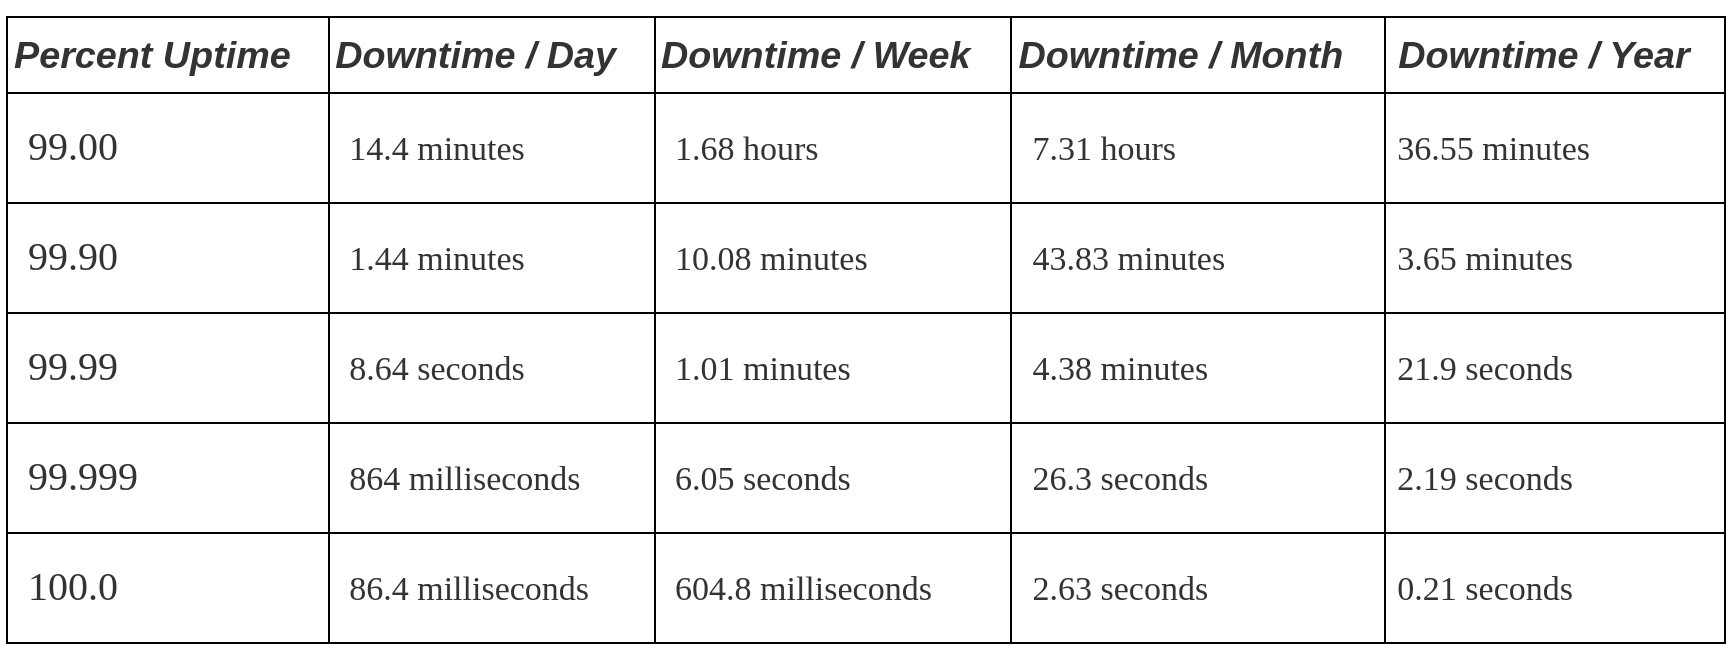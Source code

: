 <mxfile version="13.1.14" type="github">
  <diagram name="Page-1" id="bd83a815-5ea8-2e97-e5ec-87c9f400f2fa">
    <mxGraphModel dx="946" dy="614" grid="1" gridSize="10" guides="1" tooltips="1" connect="1" arrows="1" fold="1" page="1" pageScale="1.5" pageWidth="1169" pageHeight="826" background="#ffffff" math="0" shadow="0" extFonts="https://fonts.google.com/specimen/Martel+Sans^https://fonts.googleapis.com/css?family=https%3A%2F%2Ffonts.google.com%2Fspecimen%2FMartel%2BSans|Martel+Sans^https://fonts.googleapis.com/css?family=Martel%2BSans|Martel Sans^https://fonts.googleapis.com/css?family=Martel+Sans">
      <root>
        <mxCell id="0" style=";html=1;" />
        <mxCell id="1" style=";html=1;" parent="0" />
        <mxCell id="Qp-HphKMrTElHFIgSeHp-2" value="&lt;table border=&quot;1&quot; style=&quot;box-sizing: border-box ; border-collapse: collapse ; border-spacing: 0px ; font-size: 17px ; padding: 0px ; width: 860px ; margin: 0px auto 0.5em ; overflow: scroll ; display: table ; border: 1px solid rgb(0 , 0 , 0) ; max-width: 100% ; font-style: normal ; font-weight: 400 ; font-stretch: inherit ; line-height: 1.65em ; outline: 0px ; vertical-align: baseline ; color: rgb(51 , 51 , 51) ; letter-spacing: normal ; text-indent: 0px ; text-transform: none ; word-spacing: 0px ; background-color: rgb(255 , 255 , 255)&quot;&gt;&lt;thead style=&quot;box-sizing: border-box ; font-family: inherit ; font-style: inherit ; font-variant: inherit ; font-weight: bold ; font-stretch: inherit ; font-size: inherit ; line-height: inherit ; margin: 0px ; outline: 0px ; padding: 0px ; vertical-align: baseline ; display: table-header-group&quot;&gt;&lt;tr style=&quot;box-sizing: border-box ; font: inherit ; margin: 0px ; outline: 0px ; padding: 0px ; vertical-align: baseline ; display: table-row&quot;&gt;&lt;td style=&quot;box-sizing: border-box ; margin: 0px ; padding: 3px ; font-variant: inherit ; font-weight: inherit ; font-stretch: inherit ; font-size: 18.88px ; line-height: 1.65em ; outline: 0px ; vertical-align: text-top ; display: table-cell ; text-indent: 0px ; text-align: left&quot;&gt;&lt;span class=&quot;left&quot; style=&quot;font-variant: inherit ; font-weight: inherit ; font-stretch: inherit ; font-size: inherit ; line-height: inherit ; box-sizing: border-box ; margin: 0px ; outline: 0px ; padding: 0px ; vertical-align: baseline ; text-align: left&quot;&gt;&lt;i&gt;&lt;font face=&quot;Helvetica&quot;&gt;Percent Uptime&lt;/font&gt;&lt;/i&gt;&lt;/span&gt;&lt;/td&gt;&lt;td style=&quot;box-sizing: border-box ; margin: 0px ; padding: 3px ; font-variant: inherit ; font-weight: inherit ; font-stretch: inherit ; font-size: 18.88px ; line-height: 1.65em ; outline: 0px ; vertical-align: text-top ; display: table-cell ; text-indent: 0px ; text-align: left&quot;&gt;&lt;span class=&quot;left&quot; style=&quot;box-sizing: border-box ; font-variant: inherit ; font-weight: inherit ; font-stretch: inherit ; font-size: inherit ; line-height: inherit ; margin: 0px ; outline: 0px ; padding: 0px ; vertical-align: baseline ; text-align: left&quot;&gt;&lt;i&gt;&lt;font face=&quot;Helvetica&quot;&gt;Downtime / Day&lt;/font&gt;&lt;/i&gt;&lt;/span&gt;&lt;/td&gt;&lt;td style=&quot;box-sizing: border-box ; margin: 0px ; padding: 3px ; font-variant: inherit ; font-weight: inherit ; font-stretch: inherit ; font-size: 18.88px ; line-height: 1.65em ; outline: 0px ; vertical-align: text-top ; display: table-cell ; text-indent: 0px ; text-align: left&quot;&gt;&lt;span class=&quot;left&quot; style=&quot;box-sizing: border-box ; font-variant: inherit ; font-weight: inherit ; font-stretch: inherit ; font-size: inherit ; line-height: inherit ; margin: 0px ; outline: 0px ; padding: 0px ; vertical-align: baseline ; text-align: left&quot;&gt;&lt;i&gt;&lt;font face=&quot;Helvetica&quot;&gt;Downtime / Week&lt;/font&gt;&lt;/i&gt;&lt;/span&gt;&lt;/td&gt;&lt;td style=&quot;box-sizing: border-box ; margin: 0px ; padding: 3px ; font-variant: inherit ; font-weight: inherit ; font-stretch: inherit ; font-size: 18.88px ; line-height: 1.65em ; outline: 0px ; vertical-align: text-top ; display: table-cell ; text-indent: 0px ; text-align: left&quot;&gt;&lt;span class=&quot;left&quot; style=&quot;font-variant: inherit ; font-weight: inherit ; font-stretch: inherit ; font-size: inherit ; line-height: inherit ; box-sizing: border-box ; margin: 0px ; outline: 0px ; padding: 0px ; vertical-align: baseline ; text-align: left&quot;&gt;&lt;i&gt;&lt;font face=&quot;Helvetica&quot;&gt;Downtime / Month&lt;/font&gt;&lt;/i&gt;&lt;/span&gt;&lt;/td&gt;&lt;th style=&quot;border-collapse: collapse&quot;&gt;&lt;i&gt;&lt;font face=&quot;Helvetica&quot;&gt;&amp;nbsp;&lt;font style=&quot;font-size: 18.88px&quot;&gt;Downtime / Year&lt;/font&gt;&lt;/font&gt;&lt;/i&gt;&lt;/th&gt;&lt;/tr&gt;&lt;/thead&gt;&lt;tbody style=&quot;box-sizing: border-box ; max-width: 100% ; overflow: scroll ; font-size: 20px&quot;&gt;&lt;tr style=&quot;box-sizing: border-box ; font-style: inherit ; font-variant: inherit ; font-weight: inherit ; font-stretch: inherit ; font-size: inherit ; line-height: inherit ; margin: 0px ; outline: 0px ; padding: 0px ; vertical-align: baseline ; display: table-row&quot;&gt;&lt;td style=&quot;box-sizing: border-box ; margin: 0px ; padding: 10px ; font-style: inherit ; font-variant: inherit ; font-stretch: inherit ; line-height: 1.65em ; outline: 0px ; vertical-align: text-top ; display: table-cell ; text-indent: 0px&quot;&gt;&lt;span class=&quot;left&quot; style=&quot;font-style: inherit ; font-variant: inherit ; font-stretch: inherit ; font-size: inherit ; line-height: inherit ; box-sizing: border-box ; margin: 0px ; outline: 0px ; padding: 0px ; vertical-align: baseline&quot;&gt;&lt;font face=&quot;Martel Sans&quot; style=&quot;font-size: 20px&quot;&gt;99.00&lt;/font&gt;&lt;/span&gt;&lt;/td&gt;&lt;td style=&quot;box-sizing: border-box ; margin: 0px ; padding: 10px ; font-style: inherit ; font-variant: inherit ; font-weight: inherit ; font-stretch: inherit ; line-height: 1.65em ; outline: 0px ; vertical-align: text-top ; display: table-cell ; text-indent: 0px&quot;&gt;&lt;span class=&quot;left&quot; style=&quot;box-sizing: border-box ; font-style: inherit ; font-variant: inherit ; font-weight: inherit ; font-stretch: inherit ; font-size: inherit ; line-height: inherit ; margin: 0px ; outline: 0px ; padding: 0px ; vertical-align: baseline&quot;&gt;&lt;font face=&quot;Martel Sans&quot; style=&quot;font-size: 17px&quot;&gt;14.4 minutes&lt;/font&gt;&lt;/span&gt;&lt;/td&gt;&lt;td style=&quot;box-sizing: border-box ; margin: 0px ; padding: 10px ; font-style: inherit ; font-variant: inherit ; font-weight: inherit ; font-stretch: inherit ; line-height: 1.65em ; outline: 0px ; vertical-align: text-top ; display: table-cell ; text-indent: 0px ; text-align: left&quot;&gt;&lt;span class=&quot;left&quot; style=&quot;box-sizing: border-box ; font-style: inherit ; font-variant: inherit ; font-weight: inherit ; font-stretch: inherit ; font-size: inherit ; line-height: inherit ; margin: 0px ; outline: 0px ; padding: 0px ; vertical-align: baseline ; text-align: left&quot;&gt;&lt;font face=&quot;Martel Sans&quot; style=&quot;font-size: 17px&quot;&gt;1.68 hours&lt;/font&gt;&lt;/span&gt;&lt;/td&gt;&lt;td style=&quot;box-sizing: border-box ; margin: 0px ; padding: 10px ; font-style: inherit ; font-variant: inherit ; font-weight: inherit ; font-stretch: inherit ; line-height: 1.65em ; outline: 0px ; vertical-align: text-top ; display: table-cell ; text-indent: 0px ; text-align: left&quot;&gt;&lt;span class=&quot;left&quot; style=&quot;box-sizing: border-box ; font-style: inherit ; font-variant: inherit ; font-weight: inherit ; font-stretch: inherit ; font-size: inherit ; line-height: inherit ; margin: 0px ; outline: 0px ; padding: 0px ; vertical-align: baseline ; text-align: left&quot;&gt;&lt;font face=&quot;Martel Sans&quot; style=&quot;font-size: 17px&quot;&gt;7.31 hours&lt;/font&gt;&lt;/span&gt;&lt;/td&gt;&lt;td&gt;&lt;font face=&quot;Martel Sans&quot; style=&quot;font-size: 17px&quot;&gt;&amp;nbsp;36.55 minutes&lt;/font&gt;&lt;/td&gt;&lt;/tr&gt;&lt;tr style=&quot;box-sizing: border-box ; font-style: inherit ; font-variant: inherit ; font-weight: inherit ; font-stretch: inherit ; font-size: inherit ; line-height: inherit ; margin: 0px ; outline: 0px ; padding: 0px ; vertical-align: baseline ; display: table-row&quot;&gt;&lt;td style=&quot;box-sizing: border-box ; margin: 0px ; padding: 10px ; font-style: inherit ; font-variant: inherit ; font-weight: inherit ; font-stretch: inherit ; font-size: 18.88px ; line-height: 1.65em ; outline: 0px ; vertical-align: text-top ; display: table-cell ; text-indent: 0px ; text-align: left&quot;&gt;&lt;span class=&quot;left&quot; style=&quot;box-sizing: border-box ; font-style: inherit ; font-variant: inherit ; font-weight: inherit ; font-stretch: inherit ; font-size: inherit ; line-height: inherit ; margin: 0px ; outline: 0px ; padding: 0px ; vertical-align: baseline ; text-align: left&quot;&gt;&lt;font face=&quot;Martel Sans&quot; style=&quot;font-size: 20px&quot;&gt;99.90&lt;/font&gt;&lt;/span&gt;&lt;/td&gt;&lt;td style=&quot;box-sizing: border-box ; margin: 0px ; padding: 10px ; font-style: inherit ; font-variant: inherit ; font-weight: inherit ; font-stretch: inherit ; line-height: 1.65em ; outline: 0px ; vertical-align: text-top ; display: table-cell ; text-indent: 0px ; text-align: left&quot;&gt;&lt;span class=&quot;left&quot; style=&quot;box-sizing: border-box ; font-style: inherit ; font-variant: inherit ; font-weight: inherit ; font-stretch: inherit ; font-size: inherit ; line-height: inherit ; margin: 0px ; outline: 0px ; padding: 0px ; vertical-align: baseline ; text-align: left&quot;&gt;&lt;font face=&quot;Martel Sans&quot; style=&quot;font-size: 17px&quot;&gt;1.44 minutes&lt;/font&gt;&lt;/span&gt;&lt;/td&gt;&lt;td style=&quot;box-sizing: border-box ; margin: 0px ; padding: 10px ; font-style: inherit ; font-variant: inherit ; font-weight: inherit ; font-stretch: inherit ; line-height: 1.65em ; outline: 0px ; vertical-align: text-top ; display: table-cell ; text-indent: 0px ; text-align: left&quot;&gt;&lt;span class=&quot;left&quot; style=&quot;box-sizing: border-box ; font-style: inherit ; font-variant: inherit ; font-weight: inherit ; font-stretch: inherit ; font-size: inherit ; line-height: inherit ; margin: 0px ; outline: 0px ; padding: 0px ; vertical-align: baseline ; text-align: left&quot;&gt;&lt;font face=&quot;Martel Sans&quot; style=&quot;font-size: 17px&quot;&gt;10.08 minutes&lt;/font&gt;&lt;/span&gt;&lt;/td&gt;&lt;td style=&quot;box-sizing: border-box ; margin: 0px ; padding: 10px ; font-style: inherit ; font-variant: inherit ; font-weight: inherit ; font-stretch: inherit ; line-height: 1.65em ; outline: 0px ; vertical-align: text-top ; display: table-cell ; text-indent: 0px ; text-align: left&quot;&gt;&lt;span class=&quot;left&quot; style=&quot;box-sizing: border-box ; font-style: inherit ; font-variant: inherit ; font-weight: inherit ; font-stretch: inherit ; font-size: inherit ; line-height: inherit ; margin: 0px ; outline: 0px ; padding: 0px ; vertical-align: baseline ; text-align: left&quot;&gt;&lt;font face=&quot;Martel Sans&quot; style=&quot;font-size: 17px&quot;&gt;43.83 minutes&lt;/font&gt;&lt;/span&gt;&lt;/td&gt;&lt;td&gt;&lt;font face=&quot;Martel Sans&quot; style=&quot;font-size: 17px&quot;&gt;&amp;nbsp;3.65 minutes&lt;/font&gt;&lt;/td&gt;&lt;/tr&gt;&lt;tr style=&quot;box-sizing: border-box ; font-style: inherit ; font-variant: inherit ; font-weight: inherit ; font-stretch: inherit ; font-size: inherit ; line-height: inherit ; margin: 0px ; outline: 0px ; padding: 0px ; vertical-align: baseline ; display: table-row&quot;&gt;&lt;td style=&quot;box-sizing: border-box ; margin: 0px ; padding: 10px ; font-style: inherit ; font-variant: inherit ; font-weight: inherit ; font-stretch: inherit ; line-height: 1.65em ; outline: 0px ; vertical-align: text-top ; display: table-cell ; text-indent: 0px ; text-align: left&quot;&gt;&lt;span class=&quot;left&quot; style=&quot;box-sizing: border-box ; font-style: inherit ; font-variant: inherit ; font-weight: inherit ; font-stretch: inherit ; font-size: inherit ; line-height: inherit ; margin: 0px ; outline: 0px ; padding: 0px ; vertical-align: baseline ; text-align: left&quot;&gt;&lt;font face=&quot;Martel Sans&quot; style=&quot;font-size: 20px&quot;&gt;99.99&lt;/font&gt;&lt;/span&gt;&lt;/td&gt;&lt;td style=&quot;box-sizing: border-box ; margin: 0px ; padding: 10px ; font-style: inherit ; font-variant: inherit ; font-weight: inherit ; font-stretch: inherit ; line-height: 1.65em ; outline: 0px ; vertical-align: text-top ; display: table-cell ; text-indent: 0px ; text-align: left&quot;&gt;&lt;span class=&quot;left&quot; style=&quot;box-sizing: border-box ; font-style: inherit ; font-variant: inherit ; font-weight: inherit ; font-stretch: inherit ; font-size: inherit ; line-height: inherit ; margin: 0px ; outline: 0px ; padding: 0px ; vertical-align: baseline ; text-align: left&quot;&gt;&lt;font face=&quot;Martel Sans&quot; style=&quot;font-size: 17px&quot;&gt;8.64 seconds&lt;/font&gt;&lt;/span&gt;&lt;/td&gt;&lt;td style=&quot;box-sizing: border-box ; margin: 0px ; padding: 10px ; font-style: inherit ; font-variant: inherit ; font-weight: inherit ; font-stretch: inherit ; line-height: 1.65em ; outline: 0px ; vertical-align: text-top ; display: table-cell ; text-indent: 0px ; text-align: left&quot;&gt;&lt;span class=&quot;left&quot; style=&quot;box-sizing: border-box ; font-style: inherit ; font-variant: inherit ; font-weight: inherit ; font-stretch: inherit ; font-size: inherit ; line-height: inherit ; margin: 0px ; outline: 0px ; padding: 0px ; vertical-align: baseline ; text-align: left&quot;&gt;&lt;font face=&quot;Martel Sans&quot; style=&quot;font-size: 17px&quot;&gt;1.01 minutes&lt;/font&gt;&lt;/span&gt;&lt;/td&gt;&lt;td style=&quot;box-sizing: border-box ; margin: 0px ; padding: 10px ; font-style: inherit ; font-variant: inherit ; font-weight: inherit ; font-stretch: inherit ; line-height: 1.65em ; outline: 0px ; vertical-align: text-top ; display: table-cell ; text-indent: 0px ; text-align: left&quot;&gt;&lt;span class=&quot;left&quot; style=&quot;box-sizing: border-box ; font-style: inherit ; font-variant: inherit ; font-weight: inherit ; font-stretch: inherit ; font-size: inherit ; line-height: inherit ; margin: 0px ; outline: 0px ; padding: 0px ; vertical-align: baseline ; text-align: left&quot;&gt;&lt;font face=&quot;Martel Sans&quot; style=&quot;font-size: 17px&quot;&gt;4.38 minutes&lt;/font&gt;&lt;/span&gt;&lt;/td&gt;&lt;td&gt;&lt;font face=&quot;Martel Sans&quot; style=&quot;font-size: 17px&quot;&gt;&amp;nbsp;21.9 seconds&lt;/font&gt;&lt;/td&gt;&lt;/tr&gt;&lt;tr style=&quot;box-sizing: border-box ; font-style: inherit ; font-variant: inherit ; font-weight: inherit ; font-stretch: inherit ; font-size: inherit ; line-height: inherit ; margin: 0px ; outline: 0px ; padding: 0px ; vertical-align: baseline ; display: table-row&quot;&gt;&lt;td style=&quot;box-sizing: border-box ; margin: 0px ; padding: 10px ; font-style: inherit ; font-variant: inherit ; font-weight: inherit ; font-stretch: inherit ; line-height: 1.65em ; outline: 0px ; vertical-align: text-top ; display: table-cell ; text-indent: 0px ; text-align: left&quot;&gt;&lt;span class=&quot;left&quot; style=&quot;box-sizing: border-box ; font-style: inherit ; font-variant: inherit ; font-weight: inherit ; font-stretch: inherit ; font-size: inherit ; line-height: inherit ; margin: 0px ; outline: 0px ; padding: 0px ; vertical-align: baseline ; text-align: left&quot;&gt;&lt;font face=&quot;Martel Sans&quot; style=&quot;font-size: 20px&quot;&gt;99.999&lt;/font&gt;&lt;/span&gt;&lt;/td&gt;&lt;td style=&quot;box-sizing: border-box ; margin: 0px ; padding: 10px ; font-style: inherit ; font-variant: inherit ; font-weight: inherit ; font-stretch: inherit ; line-height: 1.65em ; outline: 0px ; vertical-align: text-top ; display: table-cell ; text-indent: 0px ; text-align: left&quot;&gt;&lt;span class=&quot;left&quot; style=&quot;box-sizing: border-box ; font-style: inherit ; font-variant: inherit ; font-weight: inherit ; font-stretch: inherit ; font-size: inherit ; line-height: inherit ; margin: 0px ; outline: 0px ; padding: 0px ; vertical-align: baseline ; text-align: left&quot;&gt;&lt;font face=&quot;Martel Sans&quot; style=&quot;font-size: 17px&quot;&gt;864 milliseconds&lt;/font&gt;&lt;/span&gt;&lt;/td&gt;&lt;td style=&quot;box-sizing: border-box ; margin: 0px ; padding: 10px ; font-style: inherit ; font-variant: inherit ; font-weight: inherit ; font-stretch: inherit ; line-height: 1.65em ; outline: 0px ; vertical-align: text-top ; display: table-cell ; text-indent: 0px ; text-align: left&quot;&gt;&lt;span class=&quot;left&quot; style=&quot;box-sizing: border-box ; font-style: inherit ; font-variant: inherit ; font-weight: inherit ; font-stretch: inherit ; font-size: inherit ; line-height: inherit ; margin: 0px ; outline: 0px ; padding: 0px ; vertical-align: baseline ; text-align: left&quot;&gt;&lt;font face=&quot;Martel Sans&quot; style=&quot;font-size: 17px&quot;&gt;6.05 seconds&lt;/font&gt;&lt;/span&gt;&lt;/td&gt;&lt;td style=&quot;box-sizing: border-box ; margin: 0px ; padding: 10px ; font-style: inherit ; font-variant: inherit ; font-weight: inherit ; font-stretch: inherit ; line-height: 1.65em ; outline: 0px ; vertical-align: text-top ; display: table-cell ; text-indent: 0px ; text-align: left&quot;&gt;&lt;span class=&quot;left&quot; style=&quot;box-sizing: border-box ; font-style: inherit ; font-variant: inherit ; font-weight: inherit ; font-stretch: inherit ; font-size: inherit ; line-height: inherit ; margin: 0px ; outline: 0px ; padding: 0px ; vertical-align: baseline ; text-align: left&quot;&gt;&lt;font face=&quot;Martel Sans&quot; style=&quot;font-size: 17px&quot;&gt;26.3 seconds&lt;/font&gt;&lt;/span&gt;&lt;/td&gt;&lt;td&gt;&lt;font face=&quot;Martel Sans&quot; style=&quot;font-size: 17px&quot;&gt;&amp;nbsp;2.19 seconds&lt;/font&gt;&lt;/td&gt;&lt;/tr&gt;&lt;tr style=&quot;box-sizing: border-box ; font: inherit ; margin: 0px ; outline: 0px ; padding: 0px ; vertical-align: baseline ; display: table-row&quot;&gt;&lt;td style=&quot;box-sizing: border-box ; margin: 0px ; padding: 10px ; font-style: inherit ; font-variant: inherit ; font-weight: inherit ; font-stretch: inherit ; line-height: 1.65em ; outline: 0px ; vertical-align: text-top ; display: table-cell ; text-indent: 0px ; text-align: left&quot;&gt;&lt;span class=&quot;left&quot; style=&quot;box-sizing: border-box ; font-style: inherit ; font-variant: inherit ; font-weight: inherit ; font-stretch: inherit ; font-size: inherit ; line-height: inherit ; margin: 0px ; outline: 0px ; padding: 0px ; vertical-align: baseline ; text-align: left&quot;&gt;&lt;font face=&quot;Martel Sans&quot; style=&quot;font-size: 20px&quot;&gt;100.0&lt;/font&gt;&lt;/span&gt;&lt;/td&gt;&lt;td style=&quot;box-sizing: border-box ; margin: 0px ; padding: 10px ; font-style: inherit ; font-variant: inherit ; font-weight: inherit ; font-stretch: inherit ; line-height: 1.65em ; outline: 0px ; vertical-align: text-top ; display: table-cell ; text-indent: 0px ; text-align: left&quot;&gt;&lt;span class=&quot;left&quot; style=&quot;box-sizing: border-box ; font-style: inherit ; font-variant: inherit ; font-weight: inherit ; font-stretch: inherit ; font-size: inherit ; line-height: inherit ; margin: 0px ; outline: 0px ; padding: 0px ; vertical-align: baseline ; text-align: left&quot;&gt;&lt;font face=&quot;Martel Sans&quot; style=&quot;font-size: 17px&quot;&gt;86.4 milliseconds&lt;/font&gt;&lt;/span&gt;&lt;/td&gt;&lt;td style=&quot;box-sizing: border-box ; margin: 0px ; padding: 10px ; font-style: inherit ; font-variant: inherit ; font-weight: inherit ; font-stretch: inherit ; line-height: 1.65em ; outline: 0px ; vertical-align: text-top ; display: table-cell ; text-indent: 0px ; text-align: left&quot;&gt;&lt;span class=&quot;left&quot; style=&quot;box-sizing: border-box ; font-style: inherit ; font-variant: inherit ; font-weight: inherit ; font-stretch: inherit ; font-size: inherit ; line-height: inherit ; margin: 0px ; outline: 0px ; padding: 0px ; vertical-align: baseline ; text-align: left&quot;&gt;&lt;font face=&quot;Martel Sans&quot; style=&quot;font-size: 17px&quot;&gt;604.8 milliseconds&lt;/font&gt;&lt;/span&gt;&lt;/td&gt;&lt;td style=&quot;box-sizing: border-box ; margin: 0px ; padding: 10px ; font-style: inherit ; font-variant: inherit ; font-weight: inherit ; font-stretch: inherit ; line-height: 1.65em ; outline: 0px ; vertical-align: text-top ; display: table-cell ; text-indent: 0px ; text-align: left&quot;&gt;&lt;span class=&quot;left&quot; style=&quot;font-style: inherit ; font-variant: inherit ; font-weight: inherit ; font-stretch: inherit ; font-size: inherit ; line-height: inherit ; box-sizing: border-box ; margin: 0px ; outline: 0px ; padding: 0px ; vertical-align: baseline ; text-align: left&quot;&gt;&lt;font face=&quot;Martel Sans&quot; style=&quot;font-size: 17px&quot;&gt;2.63 seconds&lt;/font&gt;&lt;/span&gt;&lt;/td&gt;&lt;td&gt;&lt;font face=&quot;Martel Sans&quot; style=&quot;font-size: 17px&quot;&gt;&amp;nbsp;0.21 seconds&lt;/font&gt;&lt;/td&gt;&lt;/tr&gt;&lt;/tbody&gt;&lt;/table&gt;" style="text;whiteSpace=wrap;html=1;fillColor=none;strokeColor=#000000;dashed=1;dashPattern=1 2;fontFamily=Martel+Sans;FType=g;" parent="1" vertex="1">
          <mxGeometry x="40" y="110" height="10" as="geometry" />
        </mxCell>
      </root>
    </mxGraphModel>
  </diagram>
</mxfile>
